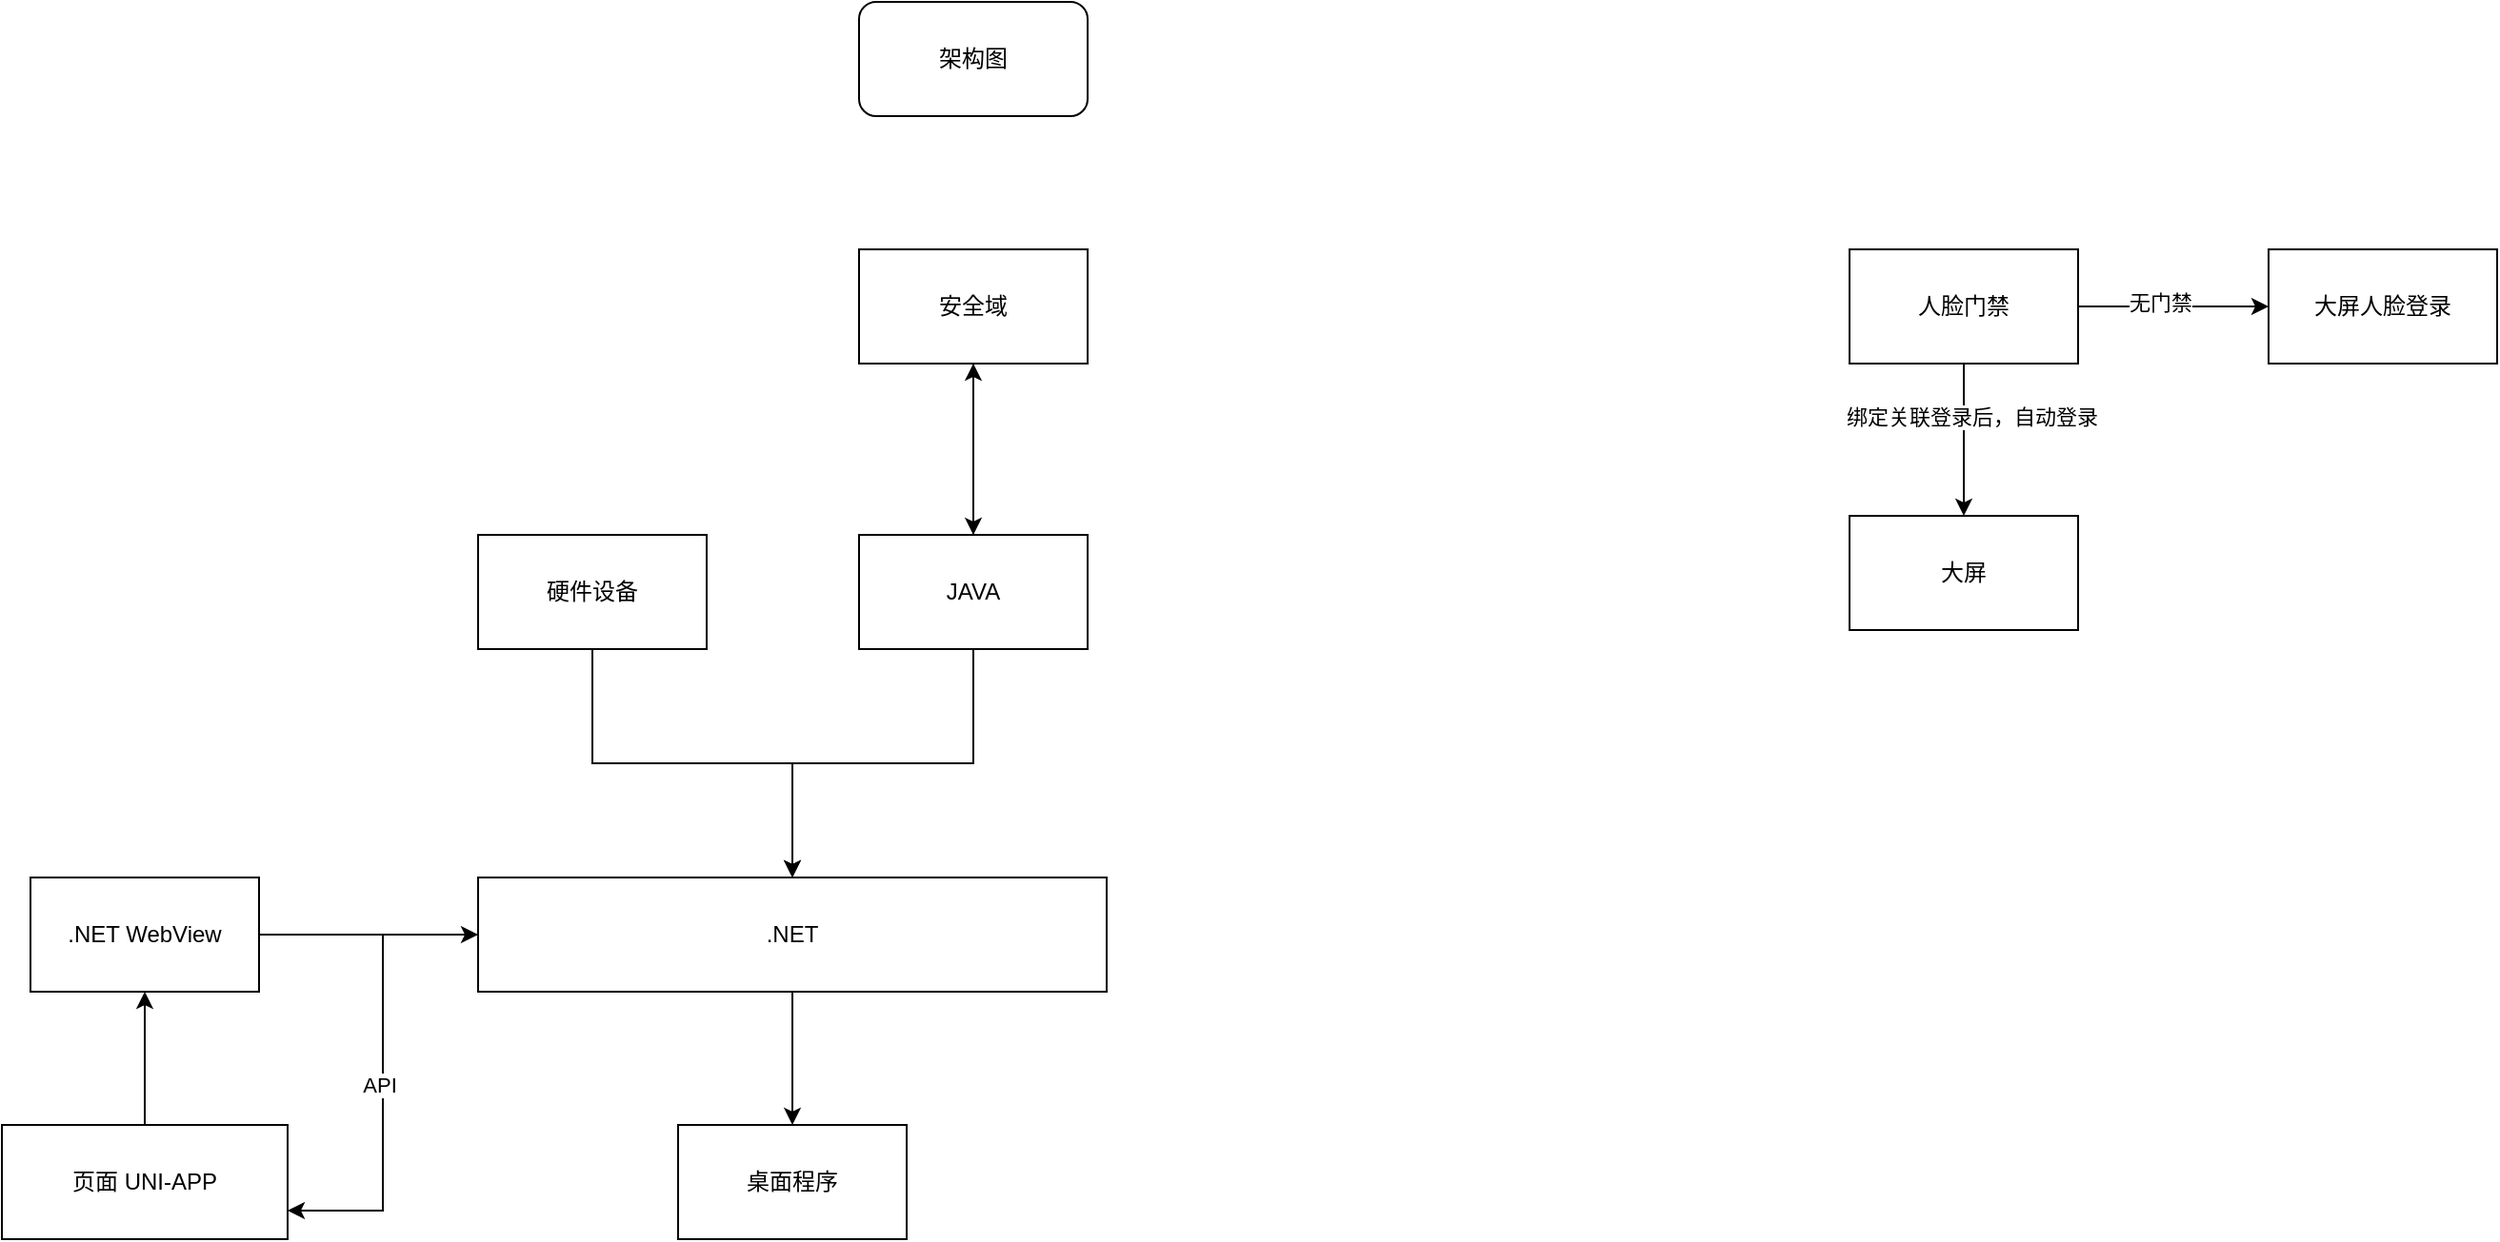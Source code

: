 <mxfile version="26.2.13">
  <diagram name="第 1 页" id="6Hy_IxAvYBXC9xngT40Y">
    <mxGraphModel dx="2189" dy="2174" grid="1" gridSize="10" guides="1" tooltips="1" connect="1" arrows="1" fold="1" page="1" pageScale="1" pageWidth="827" pageHeight="1169" math="0" shadow="0">
      <root>
        <mxCell id="0" />
        <mxCell id="1" parent="0" />
        <mxCell id="U7bwt-r_kSAtZNLof3TY-1" value="架构图" style="rounded=1;whiteSpace=wrap;html=1;" vertex="1" parent="1">
          <mxGeometry x="250" y="-80" width="120" height="60" as="geometry" />
        </mxCell>
        <mxCell id="U7bwt-r_kSAtZNLof3TY-7" style="edgeStyle=orthogonalEdgeStyle;rounded=0;orthogonalLoop=1;jettySize=auto;html=1;" edge="1" parent="1" source="U7bwt-r_kSAtZNLof3TY-2" target="U7bwt-r_kSAtZNLof3TY-3">
          <mxGeometry relative="1" as="geometry" />
        </mxCell>
        <mxCell id="U7bwt-r_kSAtZNLof3TY-2" value="硬件设备" style="rounded=0;whiteSpace=wrap;html=1;" vertex="1" parent="1">
          <mxGeometry x="50" y="200" width="120" height="60" as="geometry" />
        </mxCell>
        <mxCell id="U7bwt-r_kSAtZNLof3TY-21" style="edgeStyle=orthogonalEdgeStyle;rounded=0;orthogonalLoop=1;jettySize=auto;html=1;" edge="1" parent="1" source="U7bwt-r_kSAtZNLof3TY-3" target="U7bwt-r_kSAtZNLof3TY-22">
          <mxGeometry relative="1" as="geometry">
            <mxPoint x="210" y="520" as="targetPoint" />
          </mxGeometry>
        </mxCell>
        <mxCell id="U7bwt-r_kSAtZNLof3TY-36" style="edgeStyle=orthogonalEdgeStyle;rounded=0;orthogonalLoop=1;jettySize=auto;html=1;entryX=1;entryY=0.75;entryDx=0;entryDy=0;" edge="1" parent="1" source="U7bwt-r_kSAtZNLof3TY-3" target="U7bwt-r_kSAtZNLof3TY-5">
          <mxGeometry relative="1" as="geometry" />
        </mxCell>
        <mxCell id="U7bwt-r_kSAtZNLof3TY-37" value="API" style="edgeLabel;html=1;align=center;verticalAlign=middle;resizable=0;points=[];" vertex="1" connectable="0" parent="U7bwt-r_kSAtZNLof3TY-36">
          <mxGeometry x="0.048" y="-2" relative="1" as="geometry">
            <mxPoint as="offset" />
          </mxGeometry>
        </mxCell>
        <mxCell id="U7bwt-r_kSAtZNLof3TY-3" value=".NET" style="rounded=0;whiteSpace=wrap;html=1;" vertex="1" parent="1">
          <mxGeometry x="50" y="380" width="330" height="60" as="geometry" />
        </mxCell>
        <mxCell id="U7bwt-r_kSAtZNLof3TY-8" style="edgeStyle=orthogonalEdgeStyle;rounded=0;orthogonalLoop=1;jettySize=auto;html=1;entryX=0.5;entryY=0;entryDx=0;entryDy=0;" edge="1" parent="1" source="U7bwt-r_kSAtZNLof3TY-4" target="U7bwt-r_kSAtZNLof3TY-3">
          <mxGeometry relative="1" as="geometry" />
        </mxCell>
        <mxCell id="U7bwt-r_kSAtZNLof3TY-18" style="edgeStyle=orthogonalEdgeStyle;rounded=0;orthogonalLoop=1;jettySize=auto;html=1;entryX=0.5;entryY=1;entryDx=0;entryDy=0;" edge="1" parent="1" source="U7bwt-r_kSAtZNLof3TY-4" target="U7bwt-r_kSAtZNLof3TY-16">
          <mxGeometry relative="1" as="geometry" />
        </mxCell>
        <mxCell id="U7bwt-r_kSAtZNLof3TY-4" value="JAVA" style="rounded=0;whiteSpace=wrap;html=1;" vertex="1" parent="1">
          <mxGeometry x="250" y="200" width="120" height="60" as="geometry" />
        </mxCell>
        <mxCell id="U7bwt-r_kSAtZNLof3TY-34" style="edgeStyle=orthogonalEdgeStyle;rounded=0;orthogonalLoop=1;jettySize=auto;html=1;entryX=0.5;entryY=1;entryDx=0;entryDy=0;" edge="1" parent="1" source="U7bwt-r_kSAtZNLof3TY-5" target="U7bwt-r_kSAtZNLof3TY-9">
          <mxGeometry relative="1" as="geometry" />
        </mxCell>
        <mxCell id="U7bwt-r_kSAtZNLof3TY-5" value="页面 UNI-APP" style="rounded=0;whiteSpace=wrap;html=1;" vertex="1" parent="1">
          <mxGeometry x="-200" y="510" width="150" height="60" as="geometry" />
        </mxCell>
        <mxCell id="U7bwt-r_kSAtZNLof3TY-35" style="edgeStyle=orthogonalEdgeStyle;rounded=0;orthogonalLoop=1;jettySize=auto;html=1;" edge="1" parent="1" source="U7bwt-r_kSAtZNLof3TY-9" target="U7bwt-r_kSAtZNLof3TY-3">
          <mxGeometry relative="1" as="geometry" />
        </mxCell>
        <mxCell id="U7bwt-r_kSAtZNLof3TY-9" value=".NET WebView" style="rounded=0;whiteSpace=wrap;html=1;" vertex="1" parent="1">
          <mxGeometry x="-185" y="380" width="120" height="60" as="geometry" />
        </mxCell>
        <mxCell id="U7bwt-r_kSAtZNLof3TY-17" style="edgeStyle=orthogonalEdgeStyle;rounded=0;orthogonalLoop=1;jettySize=auto;html=1;" edge="1" parent="1" source="U7bwt-r_kSAtZNLof3TY-16" target="U7bwt-r_kSAtZNLof3TY-4">
          <mxGeometry relative="1" as="geometry" />
        </mxCell>
        <mxCell id="U7bwt-r_kSAtZNLof3TY-16" value="安全域" style="rounded=0;whiteSpace=wrap;html=1;" vertex="1" parent="1">
          <mxGeometry x="250" y="50" width="120" height="60" as="geometry" />
        </mxCell>
        <mxCell id="U7bwt-r_kSAtZNLof3TY-22" value="桌面程序" style="rounded=0;whiteSpace=wrap;html=1;" vertex="1" parent="1">
          <mxGeometry x="155" y="510" width="120" height="60" as="geometry" />
        </mxCell>
        <mxCell id="U7bwt-r_kSAtZNLof3TY-40" style="edgeStyle=orthogonalEdgeStyle;rounded=0;orthogonalLoop=1;jettySize=auto;html=1;" edge="1" parent="1" source="U7bwt-r_kSAtZNLof3TY-39" target="U7bwt-r_kSAtZNLof3TY-41">
          <mxGeometry relative="1" as="geometry">
            <mxPoint x="830" y="190" as="targetPoint" />
          </mxGeometry>
        </mxCell>
        <mxCell id="U7bwt-r_kSAtZNLof3TY-42" value="绑定关联登录后，自动登录" style="edgeLabel;html=1;align=center;verticalAlign=middle;resizable=0;points=[];" vertex="1" connectable="0" parent="U7bwt-r_kSAtZNLof3TY-40">
          <mxGeometry x="-0.308" y="4" relative="1" as="geometry">
            <mxPoint as="offset" />
          </mxGeometry>
        </mxCell>
        <mxCell id="U7bwt-r_kSAtZNLof3TY-43" style="edgeStyle=orthogonalEdgeStyle;rounded=0;orthogonalLoop=1;jettySize=auto;html=1;entryX=0;entryY=0.5;entryDx=0;entryDy=0;" edge="1" parent="1" source="U7bwt-r_kSAtZNLof3TY-39" target="U7bwt-r_kSAtZNLof3TY-45">
          <mxGeometry relative="1" as="geometry">
            <mxPoint x="1020" y="80" as="targetPoint" />
          </mxGeometry>
        </mxCell>
        <mxCell id="U7bwt-r_kSAtZNLof3TY-44" value="无门禁" style="edgeLabel;html=1;align=center;verticalAlign=middle;resizable=0;points=[];" vertex="1" connectable="0" parent="U7bwt-r_kSAtZNLof3TY-43">
          <mxGeometry x="-0.155" y="2" relative="1" as="geometry">
            <mxPoint as="offset" />
          </mxGeometry>
        </mxCell>
        <mxCell id="U7bwt-r_kSAtZNLof3TY-39" value="人脸门禁" style="rounded=0;whiteSpace=wrap;html=1;" vertex="1" parent="1">
          <mxGeometry x="770" y="50" width="120" height="60" as="geometry" />
        </mxCell>
        <mxCell id="U7bwt-r_kSAtZNLof3TY-41" value="大屏" style="rounded=0;whiteSpace=wrap;html=1;" vertex="1" parent="1">
          <mxGeometry x="770" y="190" width="120" height="60" as="geometry" />
        </mxCell>
        <mxCell id="U7bwt-r_kSAtZNLof3TY-45" value="大屏人脸登录" style="rounded=0;whiteSpace=wrap;html=1;" vertex="1" parent="1">
          <mxGeometry x="990" y="50" width="120" height="60" as="geometry" />
        </mxCell>
      </root>
    </mxGraphModel>
  </diagram>
</mxfile>
